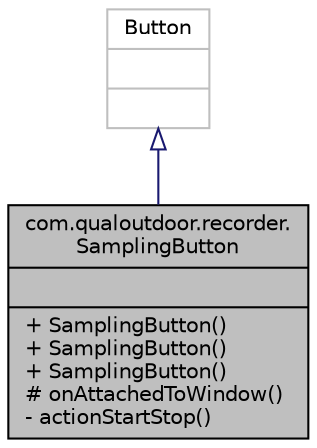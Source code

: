digraph "com.qualoutdoor.recorder.SamplingButton"
{
  edge [fontname="Helvetica",fontsize="10",labelfontname="Helvetica",labelfontsize="10"];
  node [fontname="Helvetica",fontsize="10",shape=record];
  Node1 [label="{com.qualoutdoor.recorder.\lSamplingButton\n||+ SamplingButton()\l+ SamplingButton()\l+ SamplingButton()\l# onAttachedToWindow()\l- actionStartStop()\l}",height=0.2,width=0.4,color="black", fillcolor="grey75", style="filled" fontcolor="black"];
  Node2 -> Node1 [dir="back",color="midnightblue",fontsize="10",style="solid",arrowtail="onormal"];
  Node2 [label="{Button\n||}",height=0.2,width=0.4,color="grey75", fillcolor="white", style="filled"];
}
